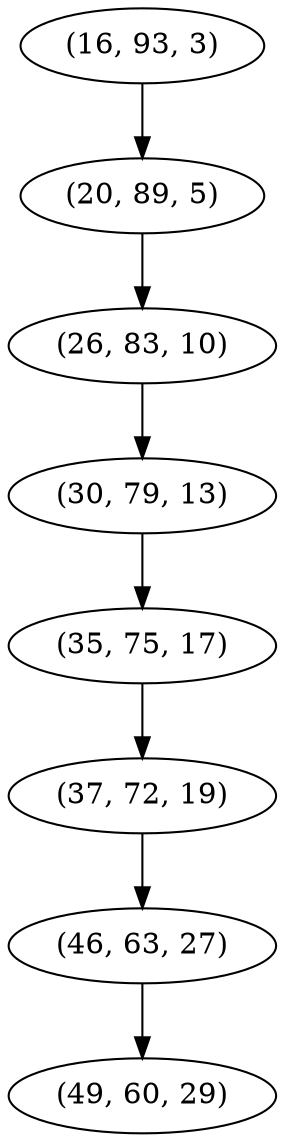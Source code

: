 digraph tree {
    "(16, 93, 3)";
    "(20, 89, 5)";
    "(26, 83, 10)";
    "(30, 79, 13)";
    "(35, 75, 17)";
    "(37, 72, 19)";
    "(46, 63, 27)";
    "(49, 60, 29)";
    "(16, 93, 3)" -> "(20, 89, 5)";
    "(20, 89, 5)" -> "(26, 83, 10)";
    "(26, 83, 10)" -> "(30, 79, 13)";
    "(30, 79, 13)" -> "(35, 75, 17)";
    "(35, 75, 17)" -> "(37, 72, 19)";
    "(37, 72, 19)" -> "(46, 63, 27)";
    "(46, 63, 27)" -> "(49, 60, 29)";
}
